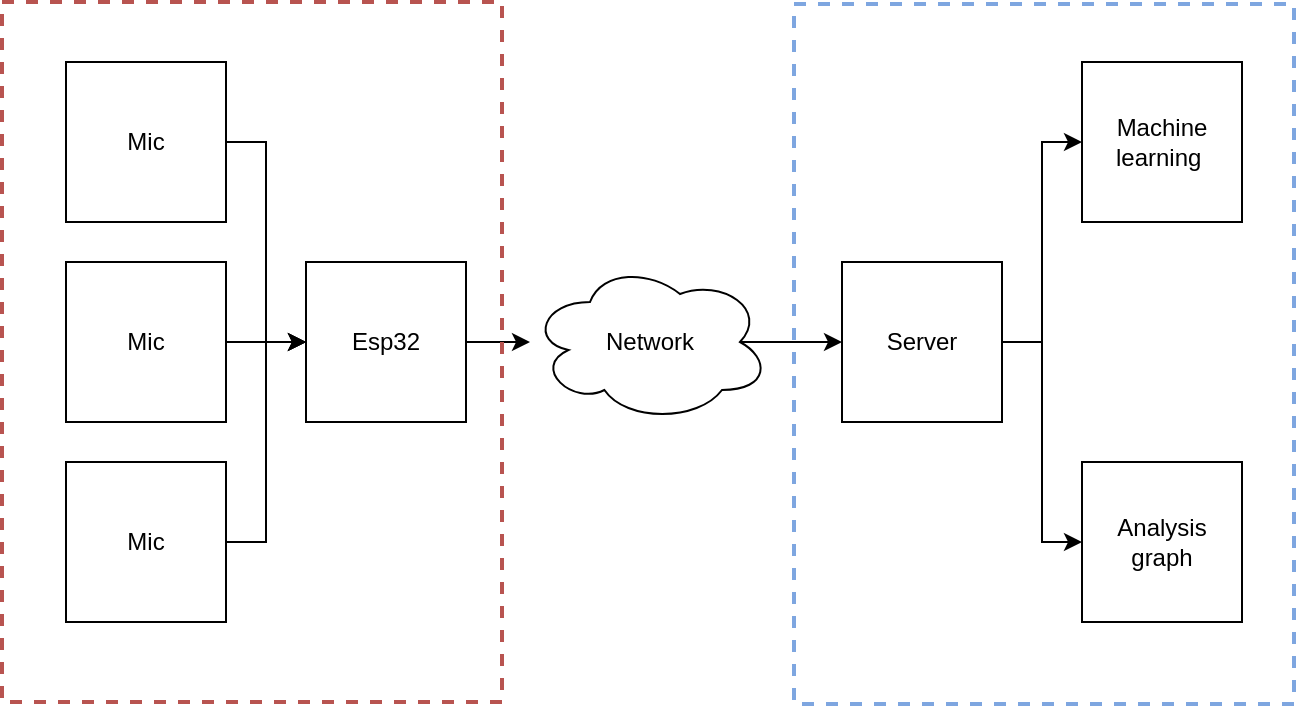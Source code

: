 <mxfile version="21.6.6" type="github">
  <diagram name="Page-1" id="usuUfPS5e59cJRi4W0HT">
    <mxGraphModel dx="1434" dy="797" grid="1" gridSize="10" guides="1" tooltips="1" connect="1" arrows="1" fold="1" page="1" pageScale="1" pageWidth="827" pageHeight="1169" math="0" shadow="0">
      <root>
        <mxCell id="0" />
        <mxCell id="1" parent="0" />
        <mxCell id="OaMXt8uYpAaF7VJLPhh--17" value="" style="rounded=0;whiteSpace=wrap;html=1;fillColor=none;strokeColor=#7EA6E0;dashed=1;strokeWidth=2;" parent="1" vertex="1">
          <mxGeometry x="486" y="241" width="250" height="350" as="geometry" />
        </mxCell>
        <mxCell id="OaMXt8uYpAaF7VJLPhh--9" style="edgeStyle=orthogonalEdgeStyle;rounded=0;orthogonalLoop=1;jettySize=auto;html=1;exitX=1;exitY=0.5;exitDx=0;exitDy=0;" parent="1" source="OaMXt8uYpAaF7VJLPhh--1" target="OaMXt8uYpAaF7VJLPhh--8" edge="1">
          <mxGeometry relative="1" as="geometry" />
        </mxCell>
        <mxCell id="OaMXt8uYpAaF7VJLPhh--1" value="Esp32" style="whiteSpace=wrap;html=1;aspect=fixed;" parent="1" vertex="1">
          <mxGeometry x="242" y="370" width="80" height="80" as="geometry" />
        </mxCell>
        <mxCell id="OaMXt8uYpAaF7VJLPhh--5" style="edgeStyle=orthogonalEdgeStyle;rounded=0;orthogonalLoop=1;jettySize=auto;html=1;exitX=1;exitY=0.5;exitDx=0;exitDy=0;entryX=0;entryY=0.5;entryDx=0;entryDy=0;" parent="1" source="OaMXt8uYpAaF7VJLPhh--2" target="OaMXt8uYpAaF7VJLPhh--1" edge="1">
          <mxGeometry relative="1" as="geometry" />
        </mxCell>
        <mxCell id="OaMXt8uYpAaF7VJLPhh--2" value="Mic" style="whiteSpace=wrap;html=1;aspect=fixed;" parent="1" vertex="1">
          <mxGeometry x="122" y="270" width="80" height="80" as="geometry" />
        </mxCell>
        <mxCell id="OaMXt8uYpAaF7VJLPhh--6" style="edgeStyle=orthogonalEdgeStyle;rounded=0;orthogonalLoop=1;jettySize=auto;html=1;exitX=1;exitY=0.5;exitDx=0;exitDy=0;" parent="1" source="OaMXt8uYpAaF7VJLPhh--3" edge="1">
          <mxGeometry relative="1" as="geometry">
            <mxPoint x="242" y="410" as="targetPoint" />
          </mxGeometry>
        </mxCell>
        <mxCell id="OaMXt8uYpAaF7VJLPhh--3" value="Mic" style="whiteSpace=wrap;html=1;aspect=fixed;" parent="1" vertex="1">
          <mxGeometry x="122" y="370" width="80" height="80" as="geometry" />
        </mxCell>
        <mxCell id="OaMXt8uYpAaF7VJLPhh--7" style="edgeStyle=orthogonalEdgeStyle;rounded=0;orthogonalLoop=1;jettySize=auto;html=1;exitX=1;exitY=0.5;exitDx=0;exitDy=0;entryX=0;entryY=0.5;entryDx=0;entryDy=0;" parent="1" source="OaMXt8uYpAaF7VJLPhh--4" target="OaMXt8uYpAaF7VJLPhh--1" edge="1">
          <mxGeometry relative="1" as="geometry" />
        </mxCell>
        <mxCell id="OaMXt8uYpAaF7VJLPhh--4" value="Mic" style="whiteSpace=wrap;html=1;aspect=fixed;" parent="1" vertex="1">
          <mxGeometry x="122" y="470" width="80" height="80" as="geometry" />
        </mxCell>
        <mxCell id="OaMXt8uYpAaF7VJLPhh--11" style="edgeStyle=orthogonalEdgeStyle;rounded=0;orthogonalLoop=1;jettySize=auto;html=1;exitX=0.875;exitY=0.5;exitDx=0;exitDy=0;exitPerimeter=0;entryX=0;entryY=0.5;entryDx=0;entryDy=0;" parent="1" source="OaMXt8uYpAaF7VJLPhh--8" target="OaMXt8uYpAaF7VJLPhh--10" edge="1">
          <mxGeometry relative="1" as="geometry" />
        </mxCell>
        <mxCell id="OaMXt8uYpAaF7VJLPhh--8" value="Network" style="ellipse;shape=cloud;whiteSpace=wrap;html=1;" parent="1" vertex="1">
          <mxGeometry x="354" y="370" width="120" height="80" as="geometry" />
        </mxCell>
        <mxCell id="OaMXt8uYpAaF7VJLPhh--14" style="edgeStyle=orthogonalEdgeStyle;rounded=0;orthogonalLoop=1;jettySize=auto;html=1;exitX=1;exitY=0.5;exitDx=0;exitDy=0;entryX=0;entryY=0.5;entryDx=0;entryDy=0;" parent="1" source="OaMXt8uYpAaF7VJLPhh--10" target="OaMXt8uYpAaF7VJLPhh--13" edge="1">
          <mxGeometry relative="1" as="geometry" />
        </mxCell>
        <mxCell id="OaMXt8uYpAaF7VJLPhh--15" style="edgeStyle=orthogonalEdgeStyle;rounded=0;orthogonalLoop=1;jettySize=auto;html=1;exitX=1;exitY=0.5;exitDx=0;exitDy=0;entryX=0;entryY=0.5;entryDx=0;entryDy=0;" parent="1" source="OaMXt8uYpAaF7VJLPhh--10" target="OaMXt8uYpAaF7VJLPhh--12" edge="1">
          <mxGeometry relative="1" as="geometry" />
        </mxCell>
        <mxCell id="OaMXt8uYpAaF7VJLPhh--10" value="Server" style="whiteSpace=wrap;html=1;aspect=fixed;" parent="1" vertex="1">
          <mxGeometry x="510" y="370" width="80" height="80" as="geometry" />
        </mxCell>
        <mxCell id="OaMXt8uYpAaF7VJLPhh--12" value="Analysis graph" style="whiteSpace=wrap;html=1;aspect=fixed;" parent="1" vertex="1">
          <mxGeometry x="630" y="470" width="80" height="80" as="geometry" />
        </mxCell>
        <mxCell id="OaMXt8uYpAaF7VJLPhh--13" value="Machine learning&amp;nbsp;" style="whiteSpace=wrap;html=1;aspect=fixed;" parent="1" vertex="1">
          <mxGeometry x="630" y="270" width="80" height="80" as="geometry" />
        </mxCell>
        <mxCell id="OaMXt8uYpAaF7VJLPhh--16" value="" style="rounded=0;whiteSpace=wrap;html=1;fillColor=none;strokeColor=#b85450;dashed=1;strokeWidth=2;" parent="1" vertex="1">
          <mxGeometry x="90" y="240" width="250" height="350" as="geometry" />
        </mxCell>
      </root>
    </mxGraphModel>
  </diagram>
</mxfile>

